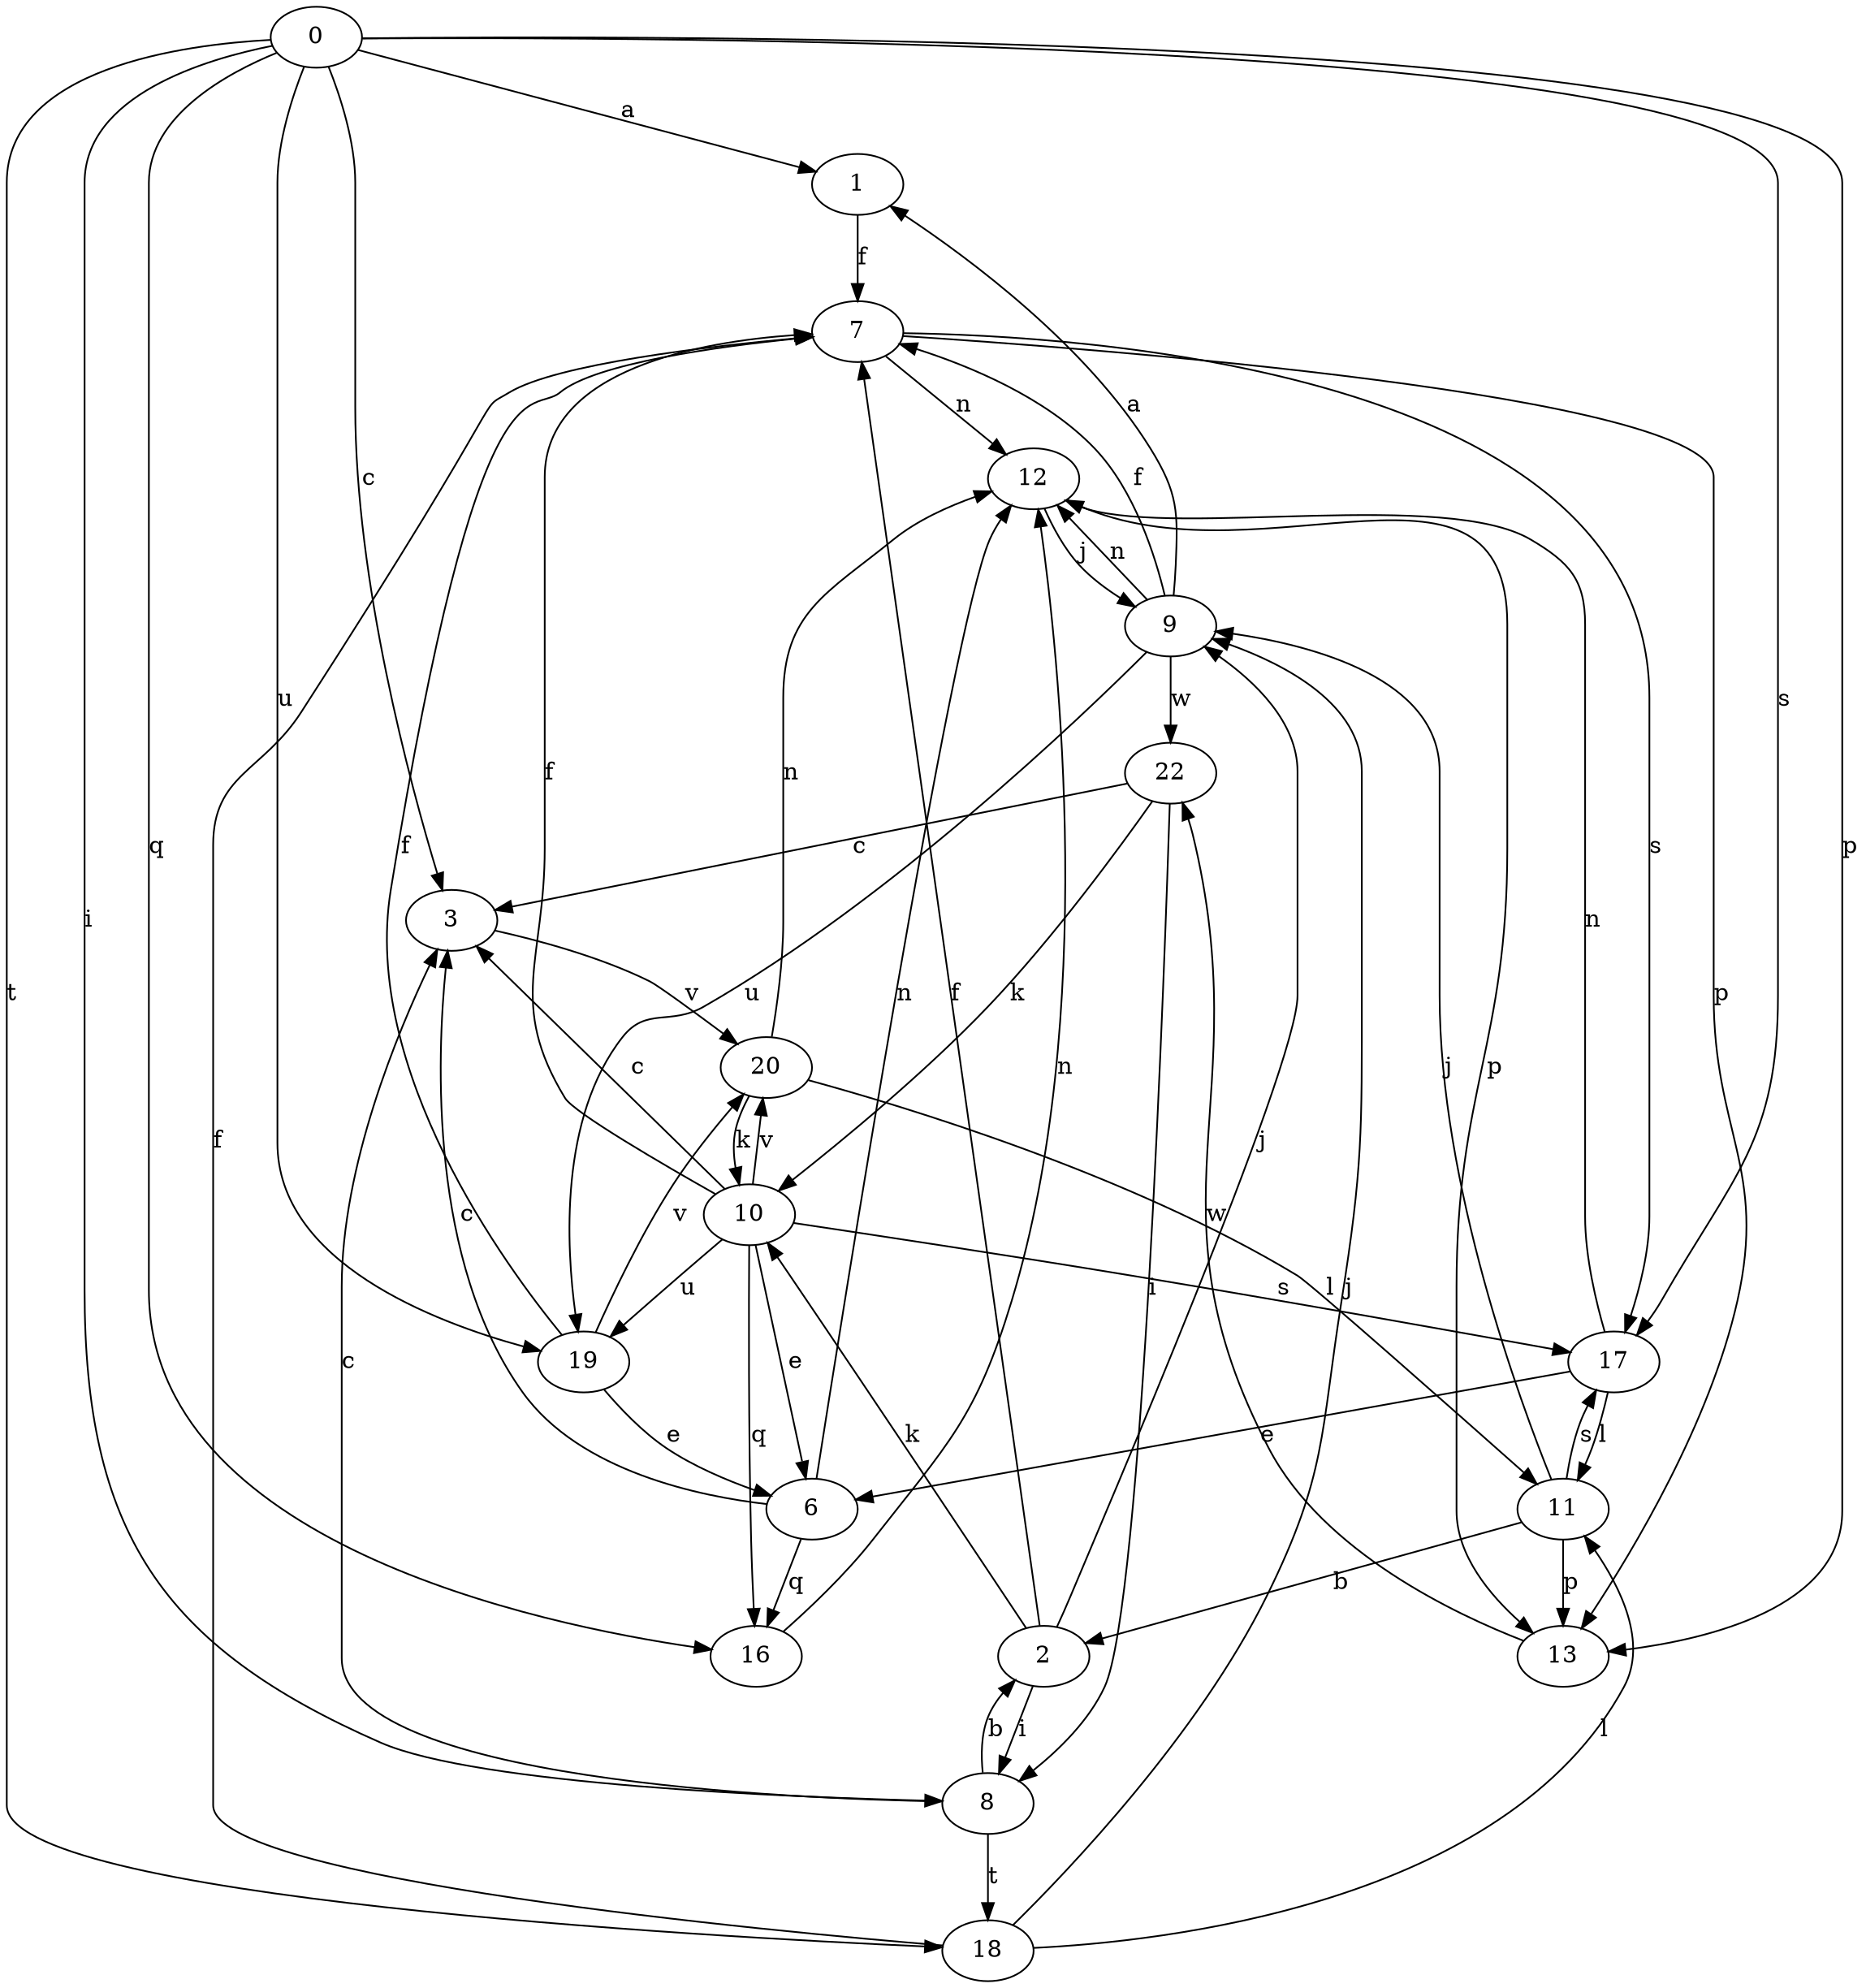 strict digraph  {
0;
1;
2;
3;
6;
7;
8;
9;
10;
11;
12;
13;
16;
17;
18;
19;
20;
22;
0 -> 1  [label=a];
0 -> 3  [label=c];
0 -> 8  [label=i];
0 -> 13  [label=p];
0 -> 16  [label=q];
0 -> 17  [label=s];
0 -> 18  [label=t];
0 -> 19  [label=u];
1 -> 7  [label=f];
2 -> 7  [label=f];
2 -> 8  [label=i];
2 -> 9  [label=j];
2 -> 10  [label=k];
3 -> 20  [label=v];
6 -> 3  [label=c];
6 -> 12  [label=n];
6 -> 16  [label=q];
7 -> 12  [label=n];
7 -> 13  [label=p];
7 -> 17  [label=s];
8 -> 2  [label=b];
8 -> 3  [label=c];
8 -> 18  [label=t];
9 -> 1  [label=a];
9 -> 7  [label=f];
9 -> 12  [label=n];
9 -> 19  [label=u];
9 -> 22  [label=w];
10 -> 3  [label=c];
10 -> 6  [label=e];
10 -> 7  [label=f];
10 -> 16  [label=q];
10 -> 17  [label=s];
10 -> 19  [label=u];
10 -> 20  [label=v];
11 -> 2  [label=b];
11 -> 9  [label=j];
11 -> 13  [label=p];
11 -> 17  [label=s];
12 -> 9  [label=j];
12 -> 13  [label=p];
13 -> 22  [label=w];
16 -> 12  [label=n];
17 -> 6  [label=e];
17 -> 11  [label=l];
17 -> 12  [label=n];
18 -> 7  [label=f];
18 -> 9  [label=j];
18 -> 11  [label=l];
19 -> 6  [label=e];
19 -> 7  [label=f];
19 -> 20  [label=v];
20 -> 10  [label=k];
20 -> 11  [label=l];
20 -> 12  [label=n];
22 -> 3  [label=c];
22 -> 8  [label=i];
22 -> 10  [label=k];
}
